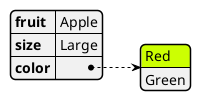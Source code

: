 ' Do not edit
' Theme Gallery
' autogenerated by script
'
@startjson
!theme reddress-lightblue
#highlight "color" / "0"
{
   "fruit":"Apple",
   "size": "Large",
   "color": ["Red", "Green"]
}
@endjson
